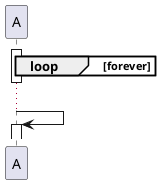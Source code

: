 {
  "sha1": "7ko3i9v4sehv1lkyzqhzd2zk2j5d7m9",
  "insertion": {
    "when": "2024-05-30T20:48:21.230Z",
    "user": "plantuml@gmail.com"
  }
}
@startuml
activate A
loop forever
end
deactivate A
...
A -> A
activate A
@enduml
